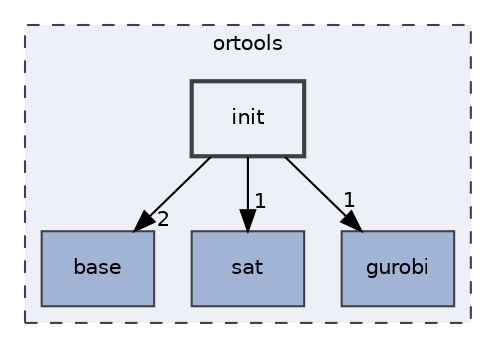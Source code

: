 digraph "init"
{
 // LATEX_PDF_SIZE
  edge [fontname="Helvetica",fontsize="10",labelfontname="Helvetica",labelfontsize="10"];
  node [fontname="Helvetica",fontsize="10",shape=record];
  compound=true
  subgraph clusterdir_a7cc1eeded8f693d0da6c729bc88c45a {
    graph [ bgcolor="#edf0f7", pencolor="grey25", style="filled,dashed,", label="ortools", fontname="Helvetica", fontsize="10", URL="dir_a7cc1eeded8f693d0da6c729bc88c45a.html"]
  dir_8f9dc966244f4c6e9b2fa0dee1e4ef1a [shape=box, label="base", style="filled,", fillcolor="#a2b4d6", color="grey25", URL="dir_8f9dc966244f4c6e9b2fa0dee1e4ef1a.html"];
  dir_dddac007a45022d9da6ea1dee012c3b9 [shape=box, label="sat", style="filled,", fillcolor="#a2b4d6", color="grey25", URL="dir_dddac007a45022d9da6ea1dee012c3b9.html"];
  dir_ca966d537abd5424901cf1273891b331 [shape=box, label="gurobi", style="filled,", fillcolor="#a2b4d6", color="grey25", URL="dir_ca966d537abd5424901cf1273891b331.html"];
  dir_b58ef2c5f6b67bda9423238e62144661 [shape=box, label="init", style="filled,bold,", fillcolor="#edf0f7", color="grey25", URL="dir_b58ef2c5f6b67bda9423238e62144661.html"];
  }
  dir_b58ef2c5f6b67bda9423238e62144661->dir_8f9dc966244f4c6e9b2fa0dee1e4ef1a [headlabel="2", labeldistance=1.5 headhref="dir_000020_000002.html"];
  dir_b58ef2c5f6b67bda9423238e62144661->dir_ca966d537abd5424901cf1273891b331 [headlabel="1", labeldistance=1.5 headhref="dir_000020_000018.html"];
  dir_b58ef2c5f6b67bda9423238e62144661->dir_dddac007a45022d9da6ea1dee012c3b9 [headlabel="1", labeldistance=1.5 headhref="dir_000020_000034.html"];
}

